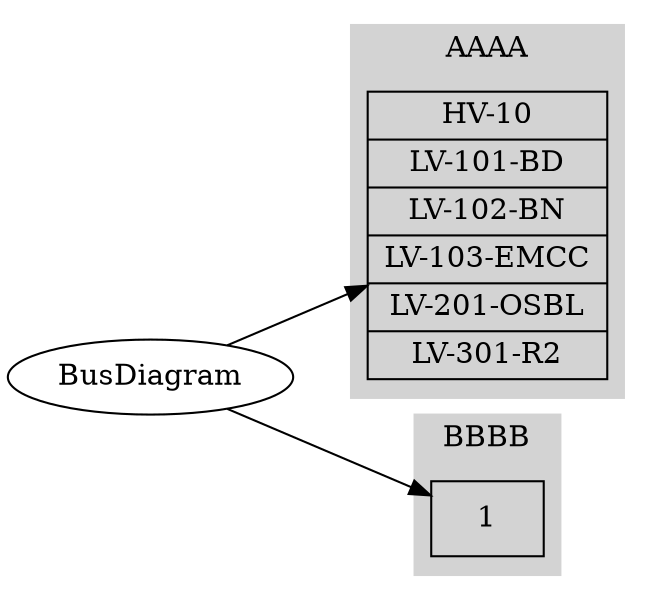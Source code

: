 digraph G {
graph[
 rankdir = "LR"
 ];
BusDiagram
BusDiagram -> node0
subgraph cluster_0{
style=filled;
color=lightgrey;
node [style=filled,color=white];
node0[
label = "HV-10|LV-101-BD|LV-102-BN|LV-103-EMCC|LV-201-OSBL|LV-301-R2"
shape = "record"
];
label = "AAAA";
}
BusDiagram -> node1
subgraph cluster_1{
style=filled;
color=lightgrey;
node [style=filled,color=white];
node1[
label = "1"
shape = "record"
];
label = "BBBB";
}
}
